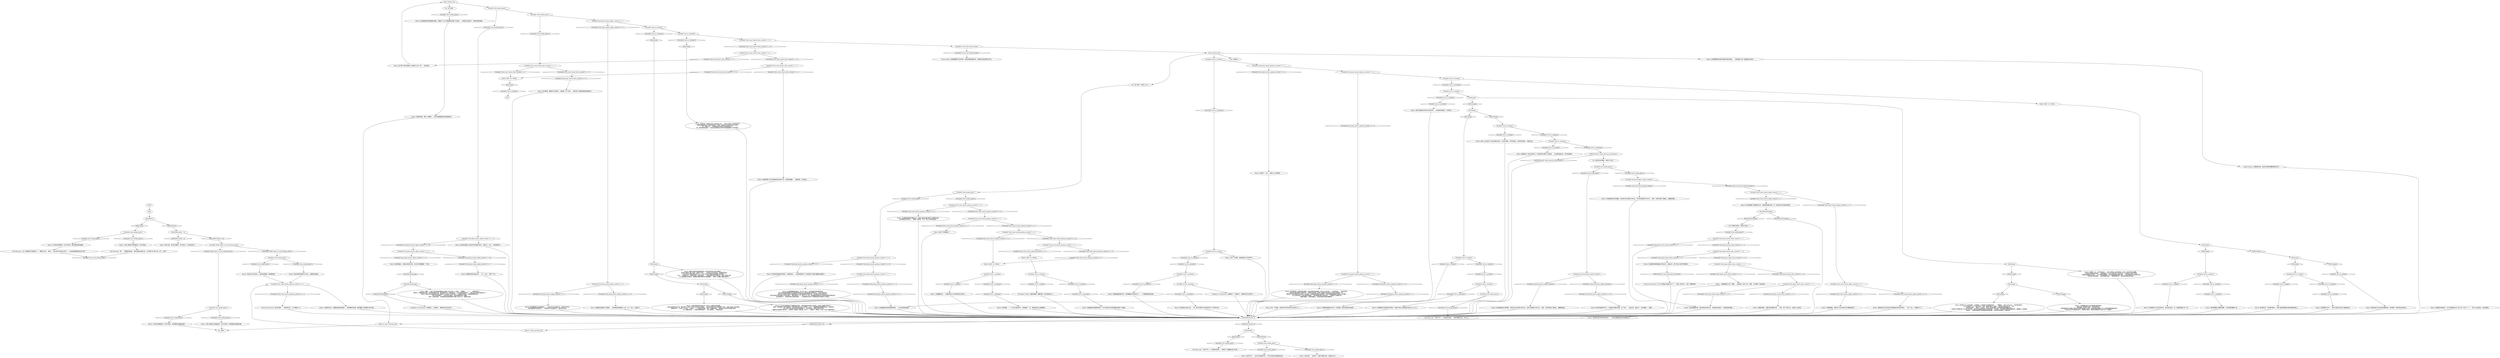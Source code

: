 # WORLD / WAITING BENCH
# a bench where you (and Kim) can sit and wait for an X amount of time so the player won't get softlocked-stuck in the game for lacking content until daychange!
# ==================================================
digraph G {
	  0 [label="START"];
	  1 [label="input"];
	  2 [label="Variable[\"stats.plaza_bench_beta_counter\"] == 3"];
	  3 [label="Variable[\"stats.plaza_bench_beta_counter\"] == 3", shape=diamond];
	  4 [label="!(Variable[\"stats.plaza_bench_beta_counter\"] == 3)", shape=diamond];
	  5 [label="Variable[\"auto.is_raining\"]"];
	  6 [label="Variable[\"auto.is_raining\"]", shape=diamond];
	  7 [label="!(Variable[\"auto.is_raining\"])", shape=diamond];
	  8 [label="Bench: 时间一分一秒过去……"];
	  9 [label="Bench: 你经常会在乌云背后的细雨线后，隐约瞥见一抹依然灿烂的阳光……"];
	  10 [label="Bench: 前方一片黑暗。你甚至已经不明白自己在等待什么了……"];
	  11 [label="Variable[\"auto.smoke_plaza\"]"];
	  12 [label="Variable[\"auto.smoke_plaza\"]", shape=diamond];
	  13 [label="!(Variable[\"auto.smoke_plaza\"])", shape=diamond];
	  14 [label="Variable[\"auto.smoke_plaza\"]"];
	  15 [label="Variable[\"auto.smoke_plaza\"]", shape=diamond];
	  16 [label="!(Variable[\"auto.smoke_plaza\"])", shape=diamond];
	  17 [label="Jump to: [time_passing_hub]"];
	  18 [label="Bench: 你试着想些新鲜有趣的点子，但努力尝试结果只换来了轻微的头痛。\n坐在海岸边的长凳上……就像一场演出。不过，是什么样的演出呢？"];
	  19 [label="Variable[\"auto.is_raining\"]"];
	  20 [label="Variable[\"auto.is_raining\"]", shape=diamond];
	  21 [label="!(Variable[\"auto.is_raining\"])", shape=diamond];
	  22 [label="Variable[\"stats.coast_bench_alpha_counter\"] == 7"];
	  23 [label="Variable[\"stats.coast_bench_alpha_counter\"] == 7", shape=diamond];
	  24 [label="!(Variable[\"stats.coast_bench_alpha_counter\"] == 7)", shape=diamond];
	  25 [label="Bench: 冰冷的石凳看起来一点也不舒适。烟头散落地到处都是。"];
	  26 [label="Variable[\"stats.plaza_bench_gamma_counter\"] >= 8"];
	  27 [label="Variable[\"stats.plaza_bench_gamma_counter\"] >= 8", shape=diamond];
	  28 [label="!(Variable[\"stats.plaza_bench_gamma_counter\"] >= 8)", shape=diamond];
	  29 [label="Bench: 这里黑暗又冰冷……根本不是坐在石凳上的最佳时间。"];
	  30 [label="Variable[\"auto.is_raining\"]"];
	  31 [label="Variable[\"auto.is_raining\"]", shape=diamond];
	  32 [label="!(Variable[\"auto.is_raining\"])", shape=diamond];
	  33 [label="Bench: 是什么让你坐在了完全湿透的长凳上？荒凉的海岸，阴冷的雨丝，还有你的灵魂——黯淡无光。"];
	  34 [label="Variable[\"auto.smoke_plaza\"]"];
	  35 [label="Variable[\"auto.smoke_plaza\"]", shape=diamond];
	  36 [label="!(Variable[\"auto.smoke_plaza\"])", shape=diamond];
	  37 [label="Bench: 太阳渐渐落到地平线之后，却只让人想起失去的痛楚。\n死后的世界真实存在吗？那会是什么样的？你可以亲自去寻找答案……而且你本就已经多次接近那个存在。还是让往事一笔勾销吧。\n看看你自己，卡拉斯・马佐夫。一定是你……一切都合情合理。所有一切都能说通。一颗革命的心脏还在你胸口跳动。\n嗯，甜蜜的焦油……沿着你的喉咙滚落……深入到肺里……完美的味道……"];
	  38 [label="Variable[\"stats.coast_bench_gamma_counter\"] == 7"];
	  39 [label="Variable[\"stats.coast_bench_gamma_counter\"] == 7", shape=diamond];
	  40 [label="!(Variable[\"stats.coast_bench_gamma_counter\"] == 7)", shape=diamond];
	  41 [label="Bench: 你试着捻弄自己的拇指，但在成为这方面的大师之后，往日的热情就不复存在了。相反，你把手放在了膝盖上，静静等待着……"];
	  42 [label="Variable[\"TASK.report_to_the_tribunal_done\"]"];
	  43 [label="Variable[\"TASK.report_to_the_tribunal_done\"]", shape=diamond];
	  44 [label="!(Variable[\"TASK.report_to_the_tribunal_done\"])", shape=diamond];
	  45 [label="Variable[\"stats.coast_bench_beta_counter\"] == 3"];
	  46 [label="Variable[\"stats.coast_bench_beta_counter\"] == 3", shape=diamond];
	  47 [label="!(Variable[\"stats.coast_bench_beta_counter\"] == 3)", shape=diamond];
	  48 [label="Variable[\"character.bench_expert_thumbs\"]"];
	  49 [label="Variable[\"character.bench_expert_thumbs\"]", shape=diamond];
	  50 [label="!(Variable[\"character.bench_expert_thumbs\"])", shape=diamond];
	  51 [label="Bench: 天色不早了……差不多还是离开吧。广场可不是流浪汉睡觉的地方。"];
	  52 [label="Bench: 头顶耀眼的阳光让你很难集中精神思考。\n我是法律。我就是*法律*。*我*就是法律。\n一首旋律能在多大程度上填补爱凡客那咄咄逼人的节拍？难道他真的捣鼓出了什么特别有趣的新鲜玩意？\n一定有办法打开这扇该死的门。简直难以置信。难道还有警察进不去的门吗！真是够了。"];
	  53 [label="Bench: 你凝视着眼前的虚无，过了好一会儿，你决定最好还是继续前进。\n感人的财政紧缩和放松市场管制能将瑞瓦肖从战后的绝境中拯救出来。它肯定不能失败。\n强大的工会和资产国有化能将瑞瓦肖从战后的绝境中拯救出来。也许我们应该吃掉有钱人。\n我们应该赶走所有偷走工作的外国人，既然说到这一点，那女人也一样。这样就能将瑞瓦肖从战后的绝境中拯救出来。\n在这种情况下，节制和平衡才是基本原则……一条笔直的中间不干涉路线有助于维持当下的现状。"];
	  54 [label="Variable[\"character.bench_expert_thumbs\"]"];
	  55 [label="Variable[\"character.bench_expert_thumbs\"]", shape=diamond];
	  56 [label="!(Variable[\"character.bench_expert_thumbs\"])", shape=diamond];
	  57 [label="Hand/Eye Coordination: 你很接近了！就快到了。极限的灵巧近在咫尺……"];
	  58 [label="Bench: 夜深人静。现在应该睡觉，而不是坐下。该去找张床了。"];
	  59 [label="Bench: 时间的本质到底是平面的，还是线性的……又或者是循环的？你觉得自己*很快*就要找出答案了。"];
	  60 [label="Inland Empire: 全都是因为钱。就连天空都闪耀着财富的光环。"];
	  61 [label="You: 坐下休息。"];
	  62 [label="IsKimHere()"];
	  63 [label="IsKimHere()", shape=diamond];
	  64 [label="!(IsKimHere())", shape=diamond];
	  65 [label="You: 深入思考。[等待1小时。]"];
	  66 [label="IsEvening()"];
	  67 [label="IsEvening()", shape=diamond];
	  68 [label="!(IsEvening())", shape=diamond];
	  69 [label="Variable[\"stats.coast_bench_gamma_counter\"] == 3"];
	  70 [label="Variable[\"stats.coast_bench_gamma_counter\"] == 3", shape=diamond];
	  71 [label="!(Variable[\"stats.coast_bench_gamma_counter\"] == 3)", shape=diamond];
	  72 [label="Variable[\"auto.is_raining\"]"];
	  73 [label="Variable[\"auto.is_raining\"]", shape=diamond];
	  74 [label="!(Variable[\"auto.is_raining\"])", shape=diamond];
	  75 [label="Variable[\"auto.is_raining\"]"];
	  76 [label="Variable[\"auto.is_raining\"]", shape=diamond];
	  77 [label="!(Variable[\"auto.is_raining\"])", shape=diamond];
	  78 [label="Bench: 正午的太阳朝你洒下温暖的春日阳光。虽然没能给你带来太多想法，但却让你感到平和安宁……\n硬核！还有超越*亢奋*的限制吗？你还能变得多么的人世罕有，伙计？！超越障碍的极端硬核存在，狗杂种们！\n怎么可能让爱凡客的节拍变得更硬核？！肯定有更新、更有实验性的方法。\n麻醉药在这座镇子里泛滥……真得有人清理这一团乱麻。那个人——就是你。相信这一点吧，你这个麻醉药疯子！"];
	  79 [label="Bench: 你试着去想一些更实质的事情，但你的思绪总是被手上的文书工作打断……之后再说吧……总有时间的……\n要是有可能将明星气质提升到一个崭新的层次呢？将那个表情还有那份神气活现的文雅再升一级……\n警察在工作的时候稍作休息是十分正常的。这样能帮助预防过度劳累，以防你需要追捕骗子或者什么之类的……\n怎么还有这种让人难以置信的智障？！每件事最后都以失败告终……你就是什么都做不好。\n撕裂的痛楚。它越来越靠近。你的血液因为期待沸腾起来……"];
	  80 [label="Bench: 但是你知道，等待一种奢望……时钟正朝着最后的时刻嘀嗒前行。"];
	  81 [label="Bench: 你的手指好像卡住了。你的脑子里毫无灵感。这个地方……这张长凳，就是少了一种正确的……氛围……"];
	  82 [label="Variable[\"auto.smoke_plaza\"]"];
	  83 [label="Variable[\"auto.smoke_plaza\"]", shape=diamond];
	  84 [label="!(Variable[\"auto.smoke_plaza\"])", shape=diamond];
	  85 [label="Bench: 捻拇指还真是惊人的困难……你的拇指老是缠绕在一起。过了一会儿，你放弃了。"];
	  86 [label="IsEvening()"];
	  87 [label="IsEvening()", shape=diamond];
	  88 [label="!(IsEvening())", shape=diamond];
	  89 [label="Bench: 你沉思着——一个永无止境的冬季，冰雪掩盖了一切。那将会是多么地艰难啊……"];
	  90 [label="Bench: 你思考了一会儿，但是什么也没想到……"];
	  91 [label="HasVolitionDamage()"];
	  92 [label="HasVolitionDamage()", shape=diamond];
	  93 [label="!(HasVolitionDamage())", shape=diamond];
	  94 [label="Bench: 冰冷的石凳看起来一点也不舒适。你的肩膀开始隐隐作痛。"];
	  95 [label="Bench: 你眯起双眼，试着寻找有趣的东西……没有，除了天空之外，这里什么也没有。"];
	  96 [label="Variable[\"stats.coast_bench_beta_counter\"] == 5"];
	  97 [label="Variable[\"stats.coast_bench_beta_counter\"] == 5", shape=diamond];
	  98 [label="!(Variable[\"stats.coast_bench_beta_counter\"] == 5)", shape=diamond];
	  99 [label="Variable[\"stats.coast_bench_gamma_counter\"] >= 8"];
	  100 [label="Variable[\"stats.coast_bench_gamma_counter\"] >= 8", shape=diamond];
	  101 [label="!(Variable[\"stats.coast_bench_gamma_counter\"] >= 8)", shape=diamond];
	  102 [label="Bench: 捻拇指也无法为你的双手抵御海岸边吹来的寒风……不消一会儿，你就受不了了。"];
	  103 [label="Bench: 相比看见的，你听到的更多，大滴大滴的雨降落在逐渐变暗的地砖上……"];
	  104 [label="Bench: 你勉勉强强仰望天空，明亮耀眼的太阳挂在天上……几乎要刺瞎你的双眼……"];
	  105 [label="IsEvening()"];
	  106 [label="IsEvening()", shape=diamond];
	  107 [label="!(IsEvening())", shape=diamond];
	  108 [label="Bench: 你凝视着天空飘落的雪花，对它们错综复杂的结构模式感到十分疑惑。"];
	  109 [label="Bench: 你坐在冰冷的石凳上。虽然有些粗糙，但还算舒适。"];
	  110 [label="Variable[\"auto.smoke_plaza\"]"];
	  111 [label="Variable[\"auto.smoke_plaza\"]", shape=diamond];
	  112 [label="!(Variable[\"auto.smoke_plaza\"])", shape=diamond];
	  113 [label="Variable[\"stats.plaza_bench_beta_counter\"] == 5"];
	  114 [label="Variable[\"stats.plaza_bench_beta_counter\"] == 5", shape=diamond];
	  115 [label="!(Variable[\"stats.plaza_bench_beta_counter\"] == 5)", shape=diamond];
	  116 [label="Bench: 你已经精通了捻拇指的艺术。如果有捻拇指比赛，你一定会成为无可争辩的冠军。"];
	  117 [label="Bench: 雪花述说着还未完全过去的冬季……这会是你的最后一个冬季吗？"];
	  118 [label="Bench: 海面吹来一阵冰冷的狂风，在这里休息可算不上是愉快……在你被冻僵之前，也许应该离开。"];
	  119 [label="IsKimHere()"];
	  120 [label="IsKimHere()", shape=diamond];
	  121 [label="!(IsKimHere())", shape=diamond];
	  122 [label="Kim Kitsuragi: “天色不早了。今天就到这里吧……继续在广场磨蹭也无济于事。”"];
	  123 [label="Jump to: [post_tribunal_hub]"];
	  124 [label="Bench: 感觉很接近，但是这样还是不够。也许你只是需要换一个地方。"];
	  125 [label="Kim Kitsuragi: “这个长凳确实不是很吸引人，”警督开口到。“再说了，反正我也不想坐在长凳上——在凶杀案调查结束之前不想。”"];
	  126 [label="Bench: 太阳越来越接近地平线；天空就是一副五彩缤纷的全景图……"];
	  127 [label="Kim Kitsuragi: “天色不早了。今天就到这里吧……最好别睡在岸边，风太大了。”"];
	  128 [label="IsEvening()"];
	  129 [label="IsEvening()", shape=diamond];
	  130 [label="!(IsEvening())", shape=diamond];
	  131 [label="Variable[\"stats.plaza_bench_beta_counter\"] == 6"];
	  132 [label="Variable[\"stats.plaza_bench_beta_counter\"] == 6", shape=diamond];
	  133 [label="!(Variable[\"stats.plaza_bench_beta_counter\"] == 6)", shape=diamond];
	  134 [label="Bench: 长凳上破败的木板看起来一点也不舒适。"];
	  135 [label="Bench: 你坐在被风腐蚀的长木凳上，脚感觉有些痛。"];
	  136 [label="IsHourBetween(1, 6)"];
	  137 [label="IsHourBetween(1, 6)", shape=diamond];
	  138 [label="!(IsHourBetween(1, 6))", shape=diamond];
	  139 [label="Variable[\"auto.smoke_plaza\"]"];
	  140 [label="Variable[\"auto.smoke_plaza\"]", shape=diamond];
	  141 [label="!(Variable[\"auto.smoke_plaza\"])", shape=diamond];
	  142 [label="Variable[\"stats.coast_bench_gamma_counter\"] >= 4"];
	  143 [label="Variable[\"stats.coast_bench_gamma_counter\"] >= 4", shape=diamond];
	  144 [label="!(Variable[\"stats.coast_bench_gamma_counter\"] >= 4)", shape=diamond];
	  145 [label="Variable[\"stats.plaza_bench_gamma_counter\"] == 7"];
	  146 [label="Variable[\"stats.plaza_bench_gamma_counter\"] == 7", shape=diamond];
	  147 [label="!(Variable[\"stats.plaza_bench_gamma_counter\"] == 7)", shape=diamond];
	  148 [label="Bench: 你很好奇，如果自己登上太阳会怎么样……应该不会是什么愉快的经历。\n如果你是激进的地下同性恋组织的一员呢？你甚至从来没考虑过这个选项！\n嗯，种族之谜……如果你能回应测颅先生的挑衅就好了。\n啊，蜂鸣声逐渐消逝……你的大脑开始深入思考*多喝点甜酒*这个哲学理念。"];
	  149 [label="Bench: 当你凝视着石凳那粗糙的表面，周围的广场上还残留着战争留下的血痕……你希望自己能坐下，减轻肉体的疼痛。"];
	  150 [label="IsHourBetween(1,  6)"];
	  151 [label="IsHourBetween(1,  6)", shape=diamond];
	  152 [label="!(IsHourBetween(1,  6))", shape=diamond];
	  153 [label="Bench: 一群海鸥掠过头顶，朝着……鬼知道什么地方飞去。很快，它们离开了你的视线……"];
	  154 [label="Bench: 你试着集中精神看着头顶的天空，但是这次，脚下的石头变得不再舒适……"];
	  155 [label="Variable[\"stats.plaza_bench_beta_counter\"] >= 7"];
	  156 [label="Variable[\"stats.plaza_bench_beta_counter\"] >= 7", shape=diamond];
	  157 [label="!(Variable[\"stats.plaza_bench_beta_counter\"] >= 7)", shape=diamond];
	  158 [label="Bench: 你希望海岸上的天空看起来会有所不同，应该更有趣些……但事实是，并非如此……"];
	  159 [label="Variable[\"stats.plaza_bench_alpha_counter\"] >= 4"];
	  160 [label="Variable[\"stats.plaza_bench_alpha_counter\"] >= 4", shape=diamond];
	  161 [label="!(Variable[\"stats.plaza_bench_alpha_counter\"] >= 4)", shape=diamond];
	  162 [label="Variable[\"stats.coast_bench_alpha_counter\"] >= 3"];
	  163 [label="Variable[\"stats.coast_bench_alpha_counter\"] >= 3", shape=diamond];
	  164 [label="!(Variable[\"stats.coast_bench_alpha_counter\"] >= 3)", shape=diamond];
	  165 [label="Bench: 你试着辨认头顶云朵的形状。透过雨水望去，有一朵看起来像土豆一样……"];
	  166 [label="Bench: 太阳渐渐从浪尖升起……每一道光芒都将水花反射到百万个不同的方向。"];
	  167 [label="Bench: 时间一分一秒过去……"];
	  168 [label="Bench: 夜色在沙子上投下阴影，让你想到一个全部由沙子构成的地方……一眼望去——除了沙子之外，一无所有的地方。\n沙子让你想到了尘土飞扬的平原。天啦，要是你能向上漫游……野性在呼唤你的名字，牛仔。\n你想到你的枪……希望它一切安好。你真心开始后悔自己对待随身武器的糟糕方式。\n一击即溃·迈克确实是个无与伦比的冠军，他的体力和精神是绝对完美的典范，不仅如此，他还拥有你能所能想象到的、最鼓舞人心的故事。\n你知道……如果你的静脉中流淌着更多吡嚯浣酮，日落也会变得更让人印象深刻……"];
	  169 [label="Bench: 长凳上破败的木板看起来一点也不舒适。你的肩膀开始隐隐作痛。"];
	  170 [label="Bench: 但你意识到已经没时间等待了……时钟正朝着最后的时刻嘀嗒前行。"];
	  171 [label="Bench: 你试着捻弄自己的拇指，但在成为这方面的大师之后，往日的热情就不复存在了。相反，你把手放在了膝盖上，静静等待着……"];
	  172 [label="Variable[\"stats.plaza_bench_alpha_counter\"] == 9"];
	  173 [label="Variable[\"stats.plaza_bench_alpha_counter\"] == 9", shape=diamond];
	  174 [label="!(Variable[\"stats.plaza_bench_alpha_counter\"] == 9)", shape=diamond];
	  175 [label="Bench: 空中那个极不起眼的小点是做什么的？嗯……有点奇怪。"];
	  176 [label="Variable[\"stats.coast_bench_beta_counter\"] >= 7"];
	  177 [label="Variable[\"stats.coast_bench_beta_counter\"] >= 7", shape=diamond];
	  178 [label="!(Variable[\"stats.coast_bench_beta_counter\"] >= 7)", shape=diamond];
	  179 [label="IsMorning()"];
	  180 [label="IsMorning()", shape=diamond];
	  181 [label="!(IsMorning())", shape=diamond];
	  182 [label="Bench: 拇指被你捻的有些生疼……过了一会儿，你停下了手。"];
	  183 [label="Bench: 雪花慢慢穿过清晨的薄雾，洋洋洒洒的飘落下来……"];
	  184 [label="Variable[\"auto.is_snowing\"]"];
	  185 [label="Variable[\"auto.is_snowing\"]", shape=diamond];
	  186 [label="!(Variable[\"auto.is_snowing\"])", shape=diamond];
	  187 [label="Bench: 天色已晚……该休息了。最好不要在岸边，这里风太大了。"];
	  188 [label="Variable[\"auto.is_raining\"]"];
	  189 [label="Variable[\"auto.is_raining\"]", shape=diamond];
	  190 [label="!(Variable[\"auto.is_raining\"])", shape=diamond];
	  191 [label="Variable[\"stats.plaza_bench_gamma_counter\"] == 3"];
	  192 [label="Variable[\"stats.plaza_bench_gamma_counter\"] == 3", shape=diamond];
	  193 [label="!(Variable[\"stats.plaza_bench_gamma_counter\"] == 3)", shape=diamond];
	  194 [label="Physical Instrument: 为什么你那团大屁股又坐下了？！看在上帝的份上，做几个俯卧撑吧！"];
	  195 [label="Kim Kitsuragi: “嗯……”警督望向街道。“解决这起凶杀案之后，也许我们可以坐下来。好了，走吧。”"];
	  196 [label="Tutorial Agent: 等曷城警督不在的时候，如果你需要消遣时间，再回到长凳这里来也不迟。"];
	  197 [label="Bench: 如果捻的足够用力，会不会把拇指从手上捻下来？你试了一下……但什么也没发生。你决定放弃。"];
	  198 [label="Bench: 天越来越黑，黑到你几乎无法辨认空中飘落的雪花……"];
	  199 [label="Variable[\"auto.is_snowing\"]"];
	  200 [label="Variable[\"auto.is_snowing\"]", shape=diamond];
	  201 [label="!(Variable[\"auto.is_snowing\"])", shape=diamond];
	  202 [label="Variable[\"auto.smoke_plaza\"]"];
	  203 [label="Variable[\"auto.smoke_plaza\"]", shape=diamond];
	  204 [label="!(Variable[\"auto.smoke_plaza\"])", shape=diamond];
	  205 [label="Bench: 你试着探寻出更深层次的想法，但拍打在脸上的雨滴实在是太让人分心了。"];
	  206 [label="Perception (Sight): 看起来像是一艘静风舰，挂在高高的天上……"];
	  207 [label="post_tribunal_hub"];
	  208 [label="You: [离开。]"];
	  209 [label="Variable[\"auto.smoke_plaza\"]"];
	  210 [label="Variable[\"auto.smoke_plaza\"]", shape=diamond];
	  211 [label="!(Variable[\"auto.smoke_plaza\"])", shape=diamond];
	  212 [label="Variable[\"auto.smoke_plaza\"]"];
	  213 [label="Variable[\"auto.smoke_plaza\"]", shape=diamond];
	  214 [label="!(Variable[\"auto.smoke_plaza\"])", shape=diamond];
	  215 [label="Variable[\"stats.plaza_bench_alpha_counter\"] >= 7"];
	  216 [label="Variable[\"stats.plaza_bench_alpha_counter\"] >= 7", shape=diamond];
	  217 [label="!(Variable[\"stats.plaza_bench_alpha_counter\"] >= 7)", shape=diamond];
	  218 [label="Variable[\"auto.is_snowing\"]"];
	  219 [label="Variable[\"auto.is_snowing\"]", shape=diamond];
	  220 [label="!(Variable[\"auto.is_snowing\"])", shape=diamond];
	  221 [label="Variable[\"auto.is_snowing\"]"];
	  222 [label="Variable[\"auto.is_snowing\"]", shape=diamond];
	  223 [label="!(Variable[\"auto.is_snowing\"])", shape=diamond];
	  224 [label="Variable[\"stats.coast_bench_beta_counter\"] == 6"];
	  225 [label="Variable[\"stats.coast_bench_beta_counter\"] == 6", shape=diamond];
	  226 [label="!(Variable[\"stats.coast_bench_beta_counter\"] == 6)", shape=diamond];
	  227 [label="Variable[\"tc.turn_off_tutorial_node\"]"];
	  228 [label="Variable[\"tc.turn_off_tutorial_node\"]", shape=diamond];
	  229 [label="!(Variable[\"tc.turn_off_tutorial_node\"])", shape=diamond];
	  230 [label="time_passing_hub"];
	  231 [label="Variable[\"stats.coast_bench_gamma_counter\"] >= 1"];
	  232 [label="Variable[\"stats.coast_bench_gamma_counter\"] >= 1", shape=diamond];
	  233 [label="!(Variable[\"stats.coast_bench_gamma_counter\"] >= 1)", shape=diamond];
	  234 [label="Bench: 太阳拼尽全力，想要抵挡海岸的寒意……但效果微乎其微。就好像整个世界都在与你为敌……"];
	  235 [label="IsTHCPresent(\"coach_physical_instrument\")"];
	  236 [label="IsTHCPresent(\"coach_physical_instrument\")", shape=diamond];
	  237 [label="!(IsTHCPresent(\"coach_physical_instrument\"))", shape=diamond];
	  238 [label="You: 捻弄自己的拇指。[等待15分钟。]"];
	  239 [label="Variable[\"auto.is_snowing\"]"];
	  240 [label="Variable[\"auto.is_snowing\"]", shape=diamond];
	  241 [label="!(Variable[\"auto.is_snowing\"])", shape=diamond];
	  242 [label="Variable[\"stats.plaza_bench_gamma_counter\"] >= 1"];
	  243 [label="Variable[\"stats.plaza_bench_gamma_counter\"] >= 1", shape=diamond];
	  244 [label="!(Variable[\"stats.plaza_bench_gamma_counter\"] >= 1)", shape=diamond];
	  245 [label="Variable[\"stats.plaza_bench_gamma_counter\"] >= 4"];
	  246 [label="Variable[\"stats.plaza_bench_gamma_counter\"] >= 4", shape=diamond];
	  247 [label="!(Variable[\"stats.plaza_bench_gamma_counter\"] >= 4)", shape=diamond];
	  248 [label="Variable[\"auto.is_snowing\"]"];
	  249 [label="Variable[\"auto.is_snowing\"]", shape=diamond];
	  250 [label="!(Variable[\"auto.is_snowing\"])", shape=diamond];
	  251 [label="Bench: 时间一分一秒过去……"];
	  252 [label="Bench: 当你凝视着木板，海风吹拂过你的头发，你希望自己能坐下，减轻肉体的疼痛……"];
	  253 [label="Variable[\"stats.plaza_bench_alpha_counter\"] >= 10"];
	  254 [label="Variable[\"stats.plaza_bench_alpha_counter\"] >= 10", shape=diamond];
	  255 [label="!(Variable[\"stats.plaza_bench_alpha_counter\"] >= 10)", shape=diamond];
	  256 [label="Bench: 每次尝试都会让你的双手变得更加灵活。但是过了一会儿，你还是放弃了。"];
	  257 [label="Bench: 雪花慢慢落在你的络腮胡上……你伸出舌头去迎接它们，感觉冰冰凉凉。\n雪花慢慢落在你的脸颊上……你伸出舌头去迎接它们，感觉冰冰凉凉。"];
	  258 [label="Variable[\"auto.is_snowing\"]"];
	  259 [label="Variable[\"auto.is_snowing\"]", shape=diamond];
	  260 [label="!(Variable[\"auto.is_snowing\"])", shape=diamond];
	  261 [label="Variable[\"auto.is_snowing\"]"];
	  262 [label="Variable[\"auto.is_snowing\"]", shape=diamond];
	  263 [label="!(Variable[\"auto.is_snowing\"])", shape=diamond];
	  264 [label="Hand/Eye Coordination: 你很接近了！就快到了。极限的灵巧近在咫尺……"];
	  265 [label="HasVolitionDamage()"];
	  266 [label="HasVolitionDamage()", shape=diamond];
	  267 [label="!(HasVolitionDamage())", shape=diamond];
	  268 [label="Bench: 如果……迪克·马伦和来自赫姆达尔的男人存在于同一个世界……就像是……一个……交错的空间？\n我的天，如果能把纪尧姆・列米利翁邀请过来，我们就能举办一场规模空前、兴风作浪的海滩派对……我已经无法用言语来表达了！\n还有什么能比坐在海滩边的长凳上更激动人心的呢？绝对没有了，这就是你的结论。这就是极致的快乐。\n案子还没有解决……你应该现在放弃，然后向城里所有人道歉。\n来吧，亲爱的夜空，在这群软弱无能的野兽头顶降下净化之火！黄昏在召唤。"];
	  269 [label="Bench: 时间一分一秒过去……"];
	  270 [label="Bench: 你凝视着身边逐渐厚重的阴影……让你开始有些紧张。"];
	  271 [label="Variable[\"auto.is_raining\"]"];
	  272 [label="Variable[\"auto.is_raining\"]", shape=diamond];
	  273 [label="!(Variable[\"auto.is_raining\"])", shape=diamond];
	  274 [label="IsMorning()"];
	  275 [label="IsMorning()", shape=diamond];
	  276 [label="!(IsMorning())", shape=diamond];
	  277 [label="IsMorning()"];
	  278 [label="IsMorning()", shape=diamond];
	  279 [label="!(IsMorning())", shape=diamond];
	  280 [label="Bench: 如果有一天，太阳不再发光……整个世界陷入永恒的黑暗。未来一定会变得无比糟糕。\n一定有办法找到回家的路……感觉很遥远，但也不可能*那么*遥不可及。不会就这么消失不见的。\n一切都交给掷骰子来决定……这个世界摇摇欲坠，在边缘勉强地保持着平衡。一切似乎都倾向于失败的方向。\n你想念牙齿的研磨……想念奔搏的血液……想念那股冲动，还有思必得带来的快感！"];
	  281 [label="IsMorning()"];
	  282 [label="IsMorning()", shape=diamond];
	  283 [label="!(IsMorning())", shape=diamond];
	  284 [label="Bench: 难道大家就不能和谐相处吗？他们真的有放心思在里面吗……？\n有没有可能拿下整个海岸？这整片不动产……完全处在未开发状态。想想那些游客！\n点点沙粒让你想到被压迫的人们。许多人在资本严酷无情的践踏下受苦挣扎……\n沙子……你看看它们。同样的色调，同样的稳定……这就是瑞瓦肖的力量所在。团结一致的力量。\n为了维持瑞瓦肖的秩序，联盟国牢固的管控也许是必要的……拥有一支缓和力量总是好的。"];
	  285 [label="Bench: 你终于不再挖鼻孔了……"];
	  286 [label="Physical Instrument: 毅力和成功……感觉很不错。十分*鼓舞人心*。"];
	  287 [label="You: 盯着天空发呆。[等待30分钟。]"];
	  288 [label="You: [站起来。]"];
	  289 [label="Bench: 你的眼睛落在海湾对面德尔塔的高楼上……确实算得上是一道美丽的天际线……"];
	  290 [label="Bench: 你开始想，要是雨下的足够大，淹没整个马丁内斯……然后所有人都得穿着潜水服度日了。"];
	  291 [label="Bench: 太阳缓缓升起……早晨的阳光让空气都变得闪闪发亮……"];
	  292 [label="Variable[\"auto.is_raining\"]"];
	  293 [label="Variable[\"auto.is_raining\"]", shape=diamond];
	  294 [label="!(Variable[\"auto.is_raining\"])", shape=diamond];
	  295 [label="Bench: 天空一片阴霾，雨滴倾落在沙子和芦苇上……"];
	  0 -> 1
	  1 -> 62
	  2 -> 3
	  2 -> 4
	  3 -> 95
	  4 -> 252
	  5 -> 6
	  5 -> 7
	  6 -> 165
	  7 -> 240
	  8 -> 188
	  9 -> 136
	  10 -> 136
	  11 -> 12
	  11 -> 13
	  12 -> 94
	  13 -> 169
	  14 -> 16
	  14 -> 15
	  15 -> 25
	  16 -> 134
	  17 -> 231
	  18 -> 136
	  19 -> 20
	  19 -> 21
	  20 -> 206
	  21 -> 222
	  22 -> 24
	  22 -> 23
	  23 -> 116
	  24 -> 162
	  25 -> 125
	  26 -> 27
	  26 -> 28
	  27 -> 59
	  28 -> 145
	  29 -> 136
	  30 -> 32
	  30 -> 31
	  31 -> 10
	  32 -> 200
	  33 -> 136
	  34 -> 35
	  34 -> 36
	  35 -> 51
	  36 -> 187
	  37 -> 136
	  38 -> 40
	  38 -> 39
	  39 -> 285
	  40 -> 142
	  41 -> 136
	  42 -> 43
	  42 -> 44
	  43 -> 11
	  44 -> 110
	  45 -> 46
	  45 -> 47
	  46 -> 158
	  47 -> 167
	  48 -> 49
	  48 -> 50
	  49 -> 41
	  50 -> 22
	  52 -> 136
	  53 -> 136
	  54 -> 56
	  54 -> 55
	  55 -> 171
	  56 -> 254
	  57 -> 136
	  59 -> 136
	  60 -> 136
	  61 -> 210
	  62 -> 64
	  62 -> 63
	  63 -> 14
	  64 -> 150
	  65 -> 139
	  66 -> 67
	  66 -> 68
	  67 -> 72
	  68 -> 293
	  69 -> 70
	  69 -> 71
	  70 -> 269
	  71 -> 232
	  72 -> 73
	  72 -> 74
	  73 -> 103
	  74 -> 249
	  75 -> 76
	  75 -> 77
	  76 -> 33
	  77 -> 184
	  78 -> 136
	  79 -> 136
	  80 -> 123
	  81 -> 136
	  82 -> 83
	  82 -> 84
	  83 -> 54
	  84 -> 48
	  85 -> 136
	  86 -> 88
	  86 -> 87
	  87 -> 30
	  88 -> 75
	  89 -> 136
	  90 -> 136
	  91 -> 92
	  91 -> 93
	  92 -> 287
	  93 -> 136
	  94 -> 208
	  95 -> 136
	  96 -> 97
	  96 -> 98
	  97 -> 175
	  98 -> 45
	  99 -> 100
	  99 -> 101
	  100 -> 18
	  101 -> 38
	  102 -> 136
	  103 -> 136
	  104 -> 136
	  105 -> 106
	  105 -> 107
	  106 -> 168
	  107 -> 52
	  108 -> 136
	  109 -> 231
	  110 -> 112
	  110 -> 111
	  111 -> 109
	  112 -> 135
	  113 -> 114
	  113 -> 115
	  114 -> 153
	  115 -> 2
	  116 -> 91
	  117 -> 136
	  118 -> 136
	  119 -> 120
	  119 -> 121
	  120 -> 203
	  121 -> 34
	  123 -> 208
	  124 -> 266
	  125 -> 228
	  126 -> 136
	  128 -> 129
	  128 -> 130
	  129 -> 37
	  130 -> 78
	  131 -> 132
	  131 -> 133
	  132 -> 154
	  133 -> 113
	  134 -> 195
	  135 -> 231
	  136 -> 137
	  136 -> 138
	  137 -> 119
	  138 -> 17
	  139 -> 140
	  139 -> 141
	  140 -> 26
	  141 -> 99
	  142 -> 144
	  142 -> 143
	  143 -> 8
	  144 -> 69
	  145 -> 146
	  145 -> 147
	  146 -> 53
	  147 -> 246
	  148 -> 136
	  149 -> 80
	  150 -> 152
	  150 -> 151
	  151 -> 58
	  152 -> 42
	  153 -> 136
	  154 -> 236
	  155 -> 156
	  155 -> 157
	  156 -> 252
	  157 -> 131
	  158 -> 136
	  159 -> 160
	  159 -> 161
	  160 -> 257
	  161 -> 85
	  162 -> 163
	  162 -> 164
	  163 -> 198
	  164 -> 102
	  165 -> 136
	  166 -> 136
	  167 -> 275
	  168 -> 136
	  169 -> 208
	  170 -> 123
	  171 -> 136
	  172 -> 173
	  172 -> 174
	  173 -> 124
	  174 -> 216
	  175 -> 207
	  176 -> 177
	  176 -> 178
	  177 -> 167
	  178 -> 225
	  179 -> 180
	  179 -> 181
	  180 -> 5
	  181 -> 66
	  182 -> 136
	  183 -> 136
	  184 -> 185
	  184 -> 186
	  185 -> 118
	  186 -> 235
	  188 -> 189
	  188 -> 190
	  189 -> 291
	  190 -> 219
	  191 -> 192
	  191 -> 193
	  192 -> 79
	  193 -> 243
	  194 -> 136
	  195 -> 228
	  197 -> 136
	  198 -> 136
	  199 -> 201
	  199 -> 202
	  200 -> 199
	  201 -> 126
	  202 -> 204
	  202 -> 205
	  203 -> 122
	  204 -> 127
	  205 -> 136
	  206 -> 136
	  207 -> 209
	  207 -> 61
	  209 -> 211
	  209 -> 212
	  210 -> 149
	  211 -> 253
	  212 -> 214
	  212 -> 215
	  213 -> 155
	  214 -> 176
	  215 -> 217
	  215 -> 218
	  216 -> 182
	  217 -> 159
	  218 -> 220
	  218 -> 221
	  219 -> 89
	  220 -> 278
	  221 -> 224
	  221 -> 223
	  222 -> 108
	  223 -> 282
	  224 -> 226
	  224 -> 227
	  225 -> 290
	  226 -> 96
	  227 -> 229
	  227 -> 230
	  229 -> 196
	  230 -> 288
	  230 -> 65
	  230 -> 289
	  230 -> 239
	  231 -> 233
	  231 -> 234
	  232 -> 8
	  233 -> 286
	  234 -> 136
	  235 -> 237
	  235 -> 238
	  236 -> 194
	  237 -> 136
	  238 -> 82
	  239 -> 241
	  239 -> 242
	  240 -> 183
	  241 -> 292
	  242 -> 244
	  242 -> 245
	  243 -> 270
	  244 -> 90
	  245 -> 248
	  245 -> 247
	  246 -> 270
	  247 -> 191
	  248 -> 250
	  248 -> 251
	  249 -> 29
	  250 -> 271
	  251 -> 179
	  252 -> 170
	  253 -> 256
	  253 -> 255
	  254 -> 81
	  255 -> 172
	  256 -> 136
	  257 -> 136
	  258 -> 260
	  258 -> 261
	  259 -> 258
	  260 -> 104
	  261 -> 264
	  261 -> 263
	  262 -> 117
	  263 -> 166
	  264 -> 136
	  265 -> 267
	  265 -> 268
	  266 -> 265
	  267 -> 57
	  268 -> 136
	  269 -> 19
	  270 -> 136
	  271 -> 273
	  271 -> 274
	  272 -> 296
	  273 -> 262
	  274 -> 276
	  274 -> 277
	  275 -> 272
	  276 -> 86
	  277 -> 280
	  277 -> 279
	  278 -> 281
	  279 -> 105
	  280 -> 136
	  281 -> 283
	  281 -> 284
	  282 -> 148
	  283 -> 128
	  284 -> 136
	  285 -> 136
	  286 -> 136
	  287 -> 213
	  289 -> 60
	  290 -> 136
	  291 -> 136
	  292 -> 294
	  292 -> 295
	  293 -> 9
	  294 -> 259
	  295 -> 136
}

